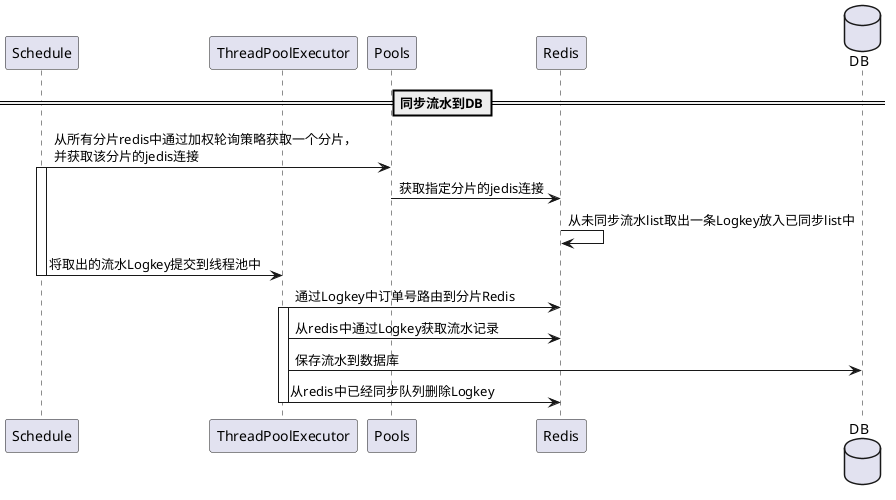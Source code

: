 @startuml
participant Schedule
participant ThreadPoolExecutor
participant Pools
participant Redis
database  DB



==同步流水到DB==
Schedule -> Pools:从所有分片redis中通过加权轮询策略获取一个分片，\n并获取该分片的jedis连接
activate Schedule
Pools -> Redis:获取指定分片的jedis连接
Redis -> Redis:从未同步流水list取出一条Logkey放入已同步list中
Schedule -> ThreadPoolExecutor:将取出的流水Logkey提交到线程池中
deactivate Schedule

ThreadPoolExecutor -> Redis: 通过Logkey中订单号路由到分片Redis
activate ThreadPoolExecutor
ThreadPoolExecutor -> Redis: 从redis中通过Logkey获取流水记录
ThreadPoolExecutor -> DB: 保存流水到数据库
ThreadPoolExecutor -> Redis: 从redis中已经同步队列删除Logkey
deactivate ThreadPoolExecutor
@enduml
